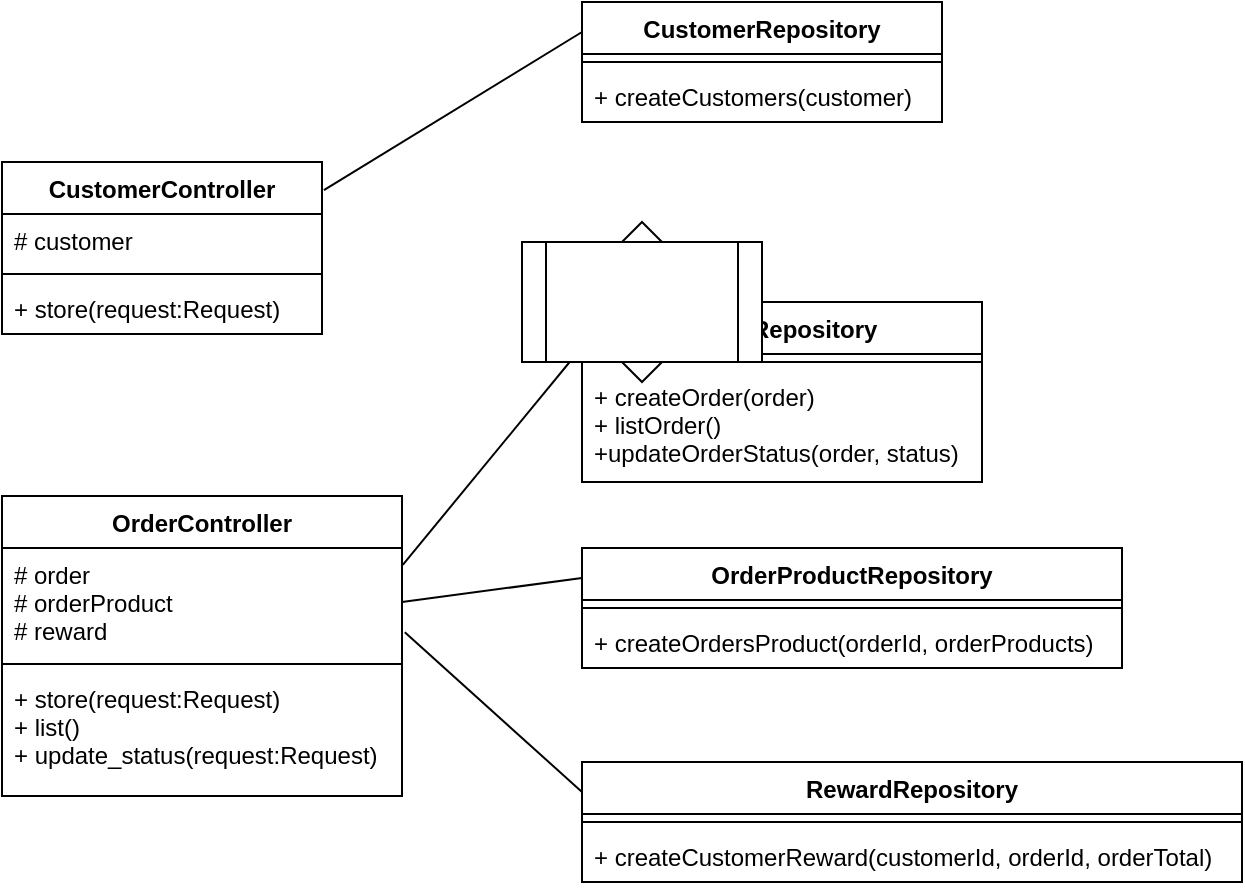 <mxfile version="14.6.13" type="device"><diagram id="PpbKIVwKXifez3E4h_FQ" name="Page-1"><mxGraphModel dx="1104" dy="899" grid="1" gridSize="10" guides="1" tooltips="1" connect="1" arrows="1" fold="1" page="1" pageScale="1" pageWidth="850" pageHeight="1100" math="0" shadow="0"><root><mxCell id="0"/><mxCell id="1" parent="0"/><mxCell id="9B56m3ZvRn-g_-nazivf-5" value="CustomerController" style="swimlane;fontStyle=1;align=center;verticalAlign=top;childLayout=stackLayout;horizontal=1;startSize=26;horizontalStack=0;resizeParent=1;resizeParentMax=0;resizeLast=0;collapsible=1;marginBottom=0;" vertex="1" parent="1"><mxGeometry x="100" y="340" width="160" height="86" as="geometry"/></mxCell><mxCell id="9B56m3ZvRn-g_-nazivf-6" value="# customer" style="text;strokeColor=none;fillColor=none;align=left;verticalAlign=top;spacingLeft=4;spacingRight=4;overflow=hidden;rotatable=0;points=[[0,0.5],[1,0.5]];portConstraint=eastwest;" vertex="1" parent="9B56m3ZvRn-g_-nazivf-5"><mxGeometry y="26" width="160" height="26" as="geometry"/></mxCell><mxCell id="9B56m3ZvRn-g_-nazivf-7" value="" style="line;strokeWidth=1;fillColor=none;align=left;verticalAlign=middle;spacingTop=-1;spacingLeft=3;spacingRight=3;rotatable=0;labelPosition=right;points=[];portConstraint=eastwest;" vertex="1" parent="9B56m3ZvRn-g_-nazivf-5"><mxGeometry y="52" width="160" height="8" as="geometry"/></mxCell><mxCell id="9B56m3ZvRn-g_-nazivf-8" value="+ store(request:Request)" style="text;strokeColor=none;fillColor=none;align=left;verticalAlign=top;spacingLeft=4;spacingRight=4;overflow=hidden;rotatable=0;points=[[0,0.5],[1,0.5]];portConstraint=eastwest;" vertex="1" parent="9B56m3ZvRn-g_-nazivf-5"><mxGeometry y="60" width="160" height="26" as="geometry"/></mxCell><mxCell id="9B56m3ZvRn-g_-nazivf-9" value="OrderController&#10;" style="swimlane;fontStyle=1;align=center;verticalAlign=top;childLayout=stackLayout;horizontal=1;startSize=26;horizontalStack=0;resizeParent=1;resizeParentMax=0;resizeLast=0;collapsible=1;marginBottom=0;" vertex="1" parent="1"><mxGeometry x="100" y="507" width="200" height="150" as="geometry"/></mxCell><mxCell id="9B56m3ZvRn-g_-nazivf-10" value="# order&#10;# orderProduct&#10;# reward" style="text;strokeColor=none;fillColor=none;align=left;verticalAlign=top;spacingLeft=4;spacingRight=4;overflow=hidden;rotatable=0;points=[[0,0.5],[1,0.5]];portConstraint=eastwest;" vertex="1" parent="9B56m3ZvRn-g_-nazivf-9"><mxGeometry y="26" width="200" height="54" as="geometry"/></mxCell><mxCell id="9B56m3ZvRn-g_-nazivf-11" value="" style="line;strokeWidth=1;fillColor=none;align=left;verticalAlign=middle;spacingTop=-1;spacingLeft=3;spacingRight=3;rotatable=0;labelPosition=right;points=[];portConstraint=eastwest;" vertex="1" parent="9B56m3ZvRn-g_-nazivf-9"><mxGeometry y="80" width="200" height="8" as="geometry"/></mxCell><mxCell id="9B56m3ZvRn-g_-nazivf-12" value="+ store(request:Request)&#10;+ list()&#10;+ update_status(request:Request)" style="text;strokeColor=none;fillColor=none;align=left;verticalAlign=top;spacingLeft=4;spacingRight=4;overflow=hidden;rotatable=0;points=[[0,0.5],[1,0.5]];portConstraint=eastwest;" vertex="1" parent="9B56m3ZvRn-g_-nazivf-9"><mxGeometry y="88" width="200" height="62" as="geometry"/></mxCell><mxCell id="9B56m3ZvRn-g_-nazivf-14" value="OrderRepository" style="swimlane;fontStyle=1;align=center;verticalAlign=top;childLayout=stackLayout;horizontal=1;startSize=26;horizontalStack=0;resizeParent=1;resizeParentMax=0;resizeLast=0;collapsible=1;marginBottom=0;" vertex="1" parent="1"><mxGeometry x="390" y="410" width="200" height="90" as="geometry"/></mxCell><mxCell id="9B56m3ZvRn-g_-nazivf-16" value="" style="line;strokeWidth=1;fillColor=none;align=left;verticalAlign=middle;spacingTop=-1;spacingLeft=3;spacingRight=3;rotatable=0;labelPosition=right;points=[];portConstraint=eastwest;" vertex="1" parent="9B56m3ZvRn-g_-nazivf-14"><mxGeometry y="26" width="200" height="8" as="geometry"/></mxCell><mxCell id="9B56m3ZvRn-g_-nazivf-17" value="+ createOrder(order)&#10;+ listOrder()&#10;+updateOrderStatus(order, status)" style="text;strokeColor=none;fillColor=none;align=left;verticalAlign=top;spacingLeft=4;spacingRight=4;overflow=hidden;rotatable=0;points=[[0,0.5],[1,0.5]];portConstraint=eastwest;" vertex="1" parent="9B56m3ZvRn-g_-nazivf-14"><mxGeometry y="34" width="200" height="56" as="geometry"/></mxCell><mxCell id="9B56m3ZvRn-g_-nazivf-19" value="" style="endArrow=none;html=1;exitX=1.002;exitY=0.156;exitDx=0;exitDy=0;exitPerimeter=0;entryX=0;entryY=0.25;entryDx=0;entryDy=0;" edge="1" parent="1" source="9B56m3ZvRn-g_-nazivf-10" target="9B56m3ZvRn-g_-nazivf-14"><mxGeometry width="50" height="50" relative="1" as="geometry"><mxPoint x="400" y="480" as="sourcePoint"/><mxPoint x="450" y="430" as="targetPoint"/></mxGeometry></mxCell><mxCell id="9B56m3ZvRn-g_-nazivf-20" value="RewardRepository" style="swimlane;fontStyle=1;align=center;verticalAlign=top;childLayout=stackLayout;horizontal=1;startSize=26;horizontalStack=0;resizeParent=1;resizeParentMax=0;resizeLast=0;collapsible=1;marginBottom=0;" vertex="1" parent="1"><mxGeometry x="390" y="640" width="330" height="60" as="geometry"/></mxCell><mxCell id="9B56m3ZvRn-g_-nazivf-22" value="" style="line;strokeWidth=1;fillColor=none;align=left;verticalAlign=middle;spacingTop=-1;spacingLeft=3;spacingRight=3;rotatable=0;labelPosition=right;points=[];portConstraint=eastwest;" vertex="1" parent="9B56m3ZvRn-g_-nazivf-20"><mxGeometry y="26" width="330" height="8" as="geometry"/></mxCell><mxCell id="9B56m3ZvRn-g_-nazivf-23" value="+ createCustomerReward(customerId, orderId, orderTotal)" style="text;strokeColor=none;fillColor=none;align=left;verticalAlign=top;spacingLeft=4;spacingRight=4;overflow=hidden;rotatable=0;points=[[0,0.5],[1,0.5]];portConstraint=eastwest;" vertex="1" parent="9B56m3ZvRn-g_-nazivf-20"><mxGeometry y="34" width="330" height="26" as="geometry"/></mxCell><mxCell id="9B56m3ZvRn-g_-nazivf-25" value="" style="endArrow=none;html=1;entryX=0;entryY=0.25;entryDx=0;entryDy=0;exitX=1.007;exitY=0.78;exitDx=0;exitDy=0;exitPerimeter=0;" edge="1" parent="1" source="9B56m3ZvRn-g_-nazivf-10" target="9B56m3ZvRn-g_-nazivf-20"><mxGeometry width="50" height="50" relative="1" as="geometry"><mxPoint x="400" y="480" as="sourcePoint"/><mxPoint x="450" y="430" as="targetPoint"/></mxGeometry></mxCell><mxCell id="9B56m3ZvRn-g_-nazivf-26" value="CustomerRepository" style="swimlane;fontStyle=1;align=center;verticalAlign=top;childLayout=stackLayout;horizontal=1;startSize=26;horizontalStack=0;resizeParent=1;resizeParentMax=0;resizeLast=0;collapsible=1;marginBottom=0;" vertex="1" parent="1"><mxGeometry x="390" y="260" width="180" height="60" as="geometry"/></mxCell><mxCell id="9B56m3ZvRn-g_-nazivf-28" value="" style="line;strokeWidth=1;fillColor=none;align=left;verticalAlign=middle;spacingTop=-1;spacingLeft=3;spacingRight=3;rotatable=0;labelPosition=right;points=[];portConstraint=eastwest;" vertex="1" parent="9B56m3ZvRn-g_-nazivf-26"><mxGeometry y="26" width="180" height="8" as="geometry"/></mxCell><mxCell id="9B56m3ZvRn-g_-nazivf-29" value="+ createCustomers(customer)" style="text;strokeColor=none;fillColor=none;align=left;verticalAlign=top;spacingLeft=4;spacingRight=4;overflow=hidden;rotatable=0;points=[[0,0.5],[1,0.5]];portConstraint=eastwest;" vertex="1" parent="9B56m3ZvRn-g_-nazivf-26"><mxGeometry y="34" width="180" height="26" as="geometry"/></mxCell><mxCell id="9B56m3ZvRn-g_-nazivf-30" value="" style="endArrow=none;html=1;entryX=0;entryY=0.25;entryDx=0;entryDy=0;exitX=1.006;exitY=0.164;exitDx=0;exitDy=0;exitPerimeter=0;" edge="1" parent="1" source="9B56m3ZvRn-g_-nazivf-5" target="9B56m3ZvRn-g_-nazivf-26"><mxGeometry width="50" height="50" relative="1" as="geometry"><mxPoint x="400" y="480" as="sourcePoint"/><mxPoint x="450" y="430" as="targetPoint"/></mxGeometry></mxCell><mxCell id="9B56m3ZvRn-g_-nazivf-31" value="OrderProductRepository" style="swimlane;fontStyle=1;align=center;verticalAlign=top;childLayout=stackLayout;horizontal=1;startSize=26;horizontalStack=0;resizeParent=1;resizeParentMax=0;resizeLast=0;collapsible=1;marginBottom=0;" vertex="1" parent="1"><mxGeometry x="390" y="533" width="270" height="60" as="geometry"/></mxCell><mxCell id="9B56m3ZvRn-g_-nazivf-33" value="" style="line;strokeWidth=1;fillColor=none;align=left;verticalAlign=middle;spacingTop=-1;spacingLeft=3;spacingRight=3;rotatable=0;labelPosition=right;points=[];portConstraint=eastwest;" vertex="1" parent="9B56m3ZvRn-g_-nazivf-31"><mxGeometry y="26" width="270" height="8" as="geometry"/></mxCell><mxCell id="9B56m3ZvRn-g_-nazivf-34" value="+ createOrdersProduct(orderId, orderProducts)" style="text;strokeColor=none;fillColor=none;align=left;verticalAlign=top;spacingLeft=4;spacingRight=4;overflow=hidden;rotatable=0;points=[[0,0.5],[1,0.5]];portConstraint=eastwest;" vertex="1" parent="9B56m3ZvRn-g_-nazivf-31"><mxGeometry y="34" width="270" height="26" as="geometry"/></mxCell><mxCell id="9B56m3ZvRn-g_-nazivf-35" value="" style="endArrow=none;html=1;exitX=1;exitY=0.5;exitDx=0;exitDy=0;entryX=0;entryY=0.25;entryDx=0;entryDy=0;" edge="1" parent="1" source="9B56m3ZvRn-g_-nazivf-10" target="9B56m3ZvRn-g_-nazivf-31"><mxGeometry width="50" height="50" relative="1" as="geometry"><mxPoint x="400" y="480" as="sourcePoint"/><mxPoint x="450" y="430" as="targetPoint"/></mxGeometry></mxCell><mxCell id="9B56m3ZvRn-g_-nazivf-36" value="" style="rhombus;whiteSpace=wrap;html=1;" vertex="1" parent="1"><mxGeometry x="380" y="370" width="80" height="80" as="geometry"/></mxCell><mxCell id="9B56m3ZvRn-g_-nazivf-37" value="" style="shape=process;whiteSpace=wrap;html=1;backgroundOutline=1;" vertex="1" parent="1"><mxGeometry x="360" y="380" width="120" height="60" as="geometry"/></mxCell></root></mxGraphModel></diagram></mxfile>